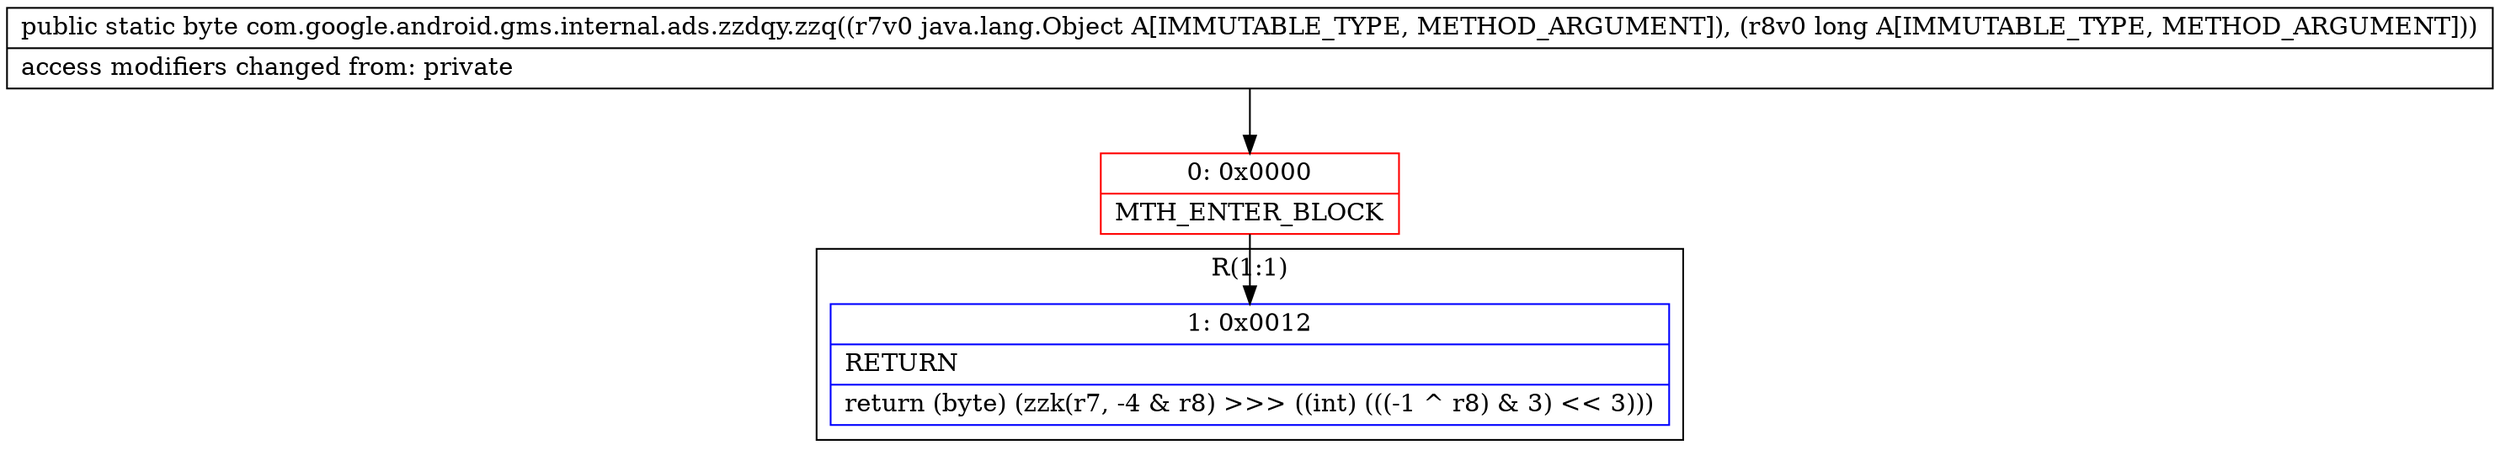digraph "CFG forcom.google.android.gms.internal.ads.zzdqy.zzq(Ljava\/lang\/Object;J)B" {
subgraph cluster_Region_933125455 {
label = "R(1:1)";
node [shape=record,color=blue];
Node_1 [shape=record,label="{1\:\ 0x0012|RETURN\l|return (byte) (zzk(r7, \-4 & r8) \>\>\> ((int) (((\-1 ^ r8) & 3) \<\< 3)))\l}"];
}
Node_0 [shape=record,color=red,label="{0\:\ 0x0000|MTH_ENTER_BLOCK\l}"];
MethodNode[shape=record,label="{public static byte com.google.android.gms.internal.ads.zzdqy.zzq((r7v0 java.lang.Object A[IMMUTABLE_TYPE, METHOD_ARGUMENT]), (r8v0 long A[IMMUTABLE_TYPE, METHOD_ARGUMENT]))  | access modifiers changed from: private\l}"];
MethodNode -> Node_0;
Node_0 -> Node_1;
}

